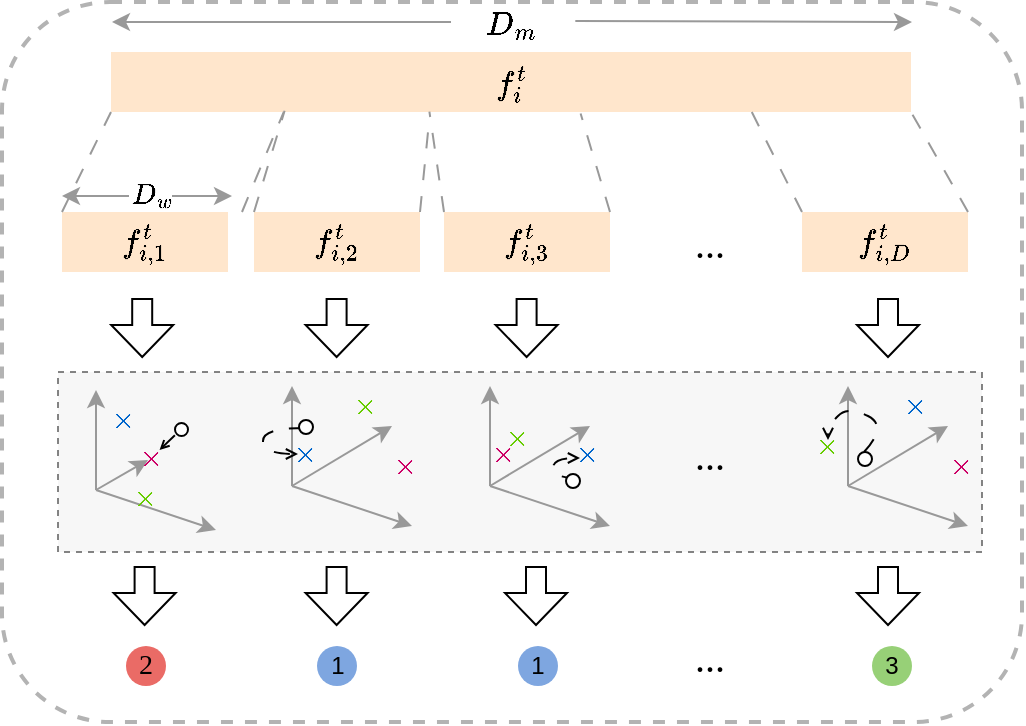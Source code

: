 <mxfile version="26.0.14">
  <diagram name="第 1 页" id="QJdAw4eCsFXrdTgtcEzi">
    <mxGraphModel dx="1423" dy="743" grid="1" gridSize="10" guides="1" tooltips="1" connect="1" arrows="1" fold="1" page="1" pageScale="1" pageWidth="827" pageHeight="1169" math="1" shadow="0">
      <root>
        <mxCell id="0" />
        <mxCell id="1" parent="0" />
        <mxCell id="fbFfoVUqZsGmRxwtsNzw-73" value="" style="rounded=1;whiteSpace=wrap;html=1;dashed=1;strokeWidth=2;strokeColor=#B3B3B3;" vertex="1" parent="1">
          <mxGeometry x="130" y="45" width="510" height="360" as="geometry" />
        </mxCell>
        <mxCell id="fbFfoVUqZsGmRxwtsNzw-76" value="" style="rounded=0;whiteSpace=wrap;html=1;fillColor=#f5f5f5;fontColor=#333333;strokeColor=#666666;dashed=1;opacity=80;" vertex="1" parent="1">
          <mxGeometry x="158" y="230" width="462" height="90" as="geometry" />
        </mxCell>
        <mxCell id="fbFfoVUqZsGmRxwtsNzw-1" value="&lt;font face=&quot;Times New Roman&quot;&gt;&lt;span style=&quot;font-size: 16px;&quot;&gt;$$f_{i}^{t}$$&lt;/span&gt;&lt;/font&gt;" style="rounded=0;whiteSpace=wrap;html=1;fillColor=#ffe6cc;strokeColor=none;" vertex="1" parent="1">
          <mxGeometry x="184.5" y="70" width="400" height="30" as="geometry" />
        </mxCell>
        <mxCell id="fbFfoVUqZsGmRxwtsNzw-3" value="" style="endArrow=classic;html=1;rounded=0;exitX=0;exitY=0.5;exitDx=0;exitDy=0;strokeColor=#999999;align=center;verticalAlign=middle;fontFamily=Helvetica;fontSize=11;fontColor=default;labelBackgroundColor=default;" edge="1" parent="1" source="fbFfoVUqZsGmRxwtsNzw-4">
          <mxGeometry width="50" height="50" relative="1" as="geometry">
            <mxPoint x="278" y="150" as="sourcePoint" />
            <mxPoint x="185" y="55" as="targetPoint" />
          </mxGeometry>
        </mxCell>
        <mxCell id="fbFfoVUqZsGmRxwtsNzw-4" value="&lt;font style=&quot;font-size: 16px;&quot; face=&quot;Times New Roman&quot;&gt;$$D_m$$&lt;/font&gt;" style="text;strokeColor=none;align=center;fillColor=none;html=1;verticalAlign=middle;whiteSpace=wrap;rounded=0;" vertex="1" parent="1">
          <mxGeometry x="354.5" y="45" width="60" height="20" as="geometry" />
        </mxCell>
        <mxCell id="fbFfoVUqZsGmRxwtsNzw-5" value="" style="endArrow=classic;html=1;rounded=0;exitX=1.036;exitY=0.476;exitDx=0;exitDy=0;exitPerimeter=0;strokeColor=#999999;align=center;verticalAlign=middle;fontFamily=Helvetica;fontSize=11;fontColor=default;labelBackgroundColor=default;" edge="1" parent="1" source="fbFfoVUqZsGmRxwtsNzw-4">
          <mxGeometry width="50" height="50" relative="1" as="geometry">
            <mxPoint x="365" y="65" as="sourcePoint" />
            <mxPoint x="585" y="55" as="targetPoint" />
          </mxGeometry>
        </mxCell>
        <mxCell id="fbFfoVUqZsGmRxwtsNzw-6" value="&lt;b&gt;&lt;font style=&quot;font-size: 16px;&quot; face=&quot;Times New Roman&quot;&gt;$$f_{i,1}^{t}$$&lt;/font&gt;&lt;/b&gt;" style="rounded=0;whiteSpace=wrap;html=1;strokeColor=none;fillColor=#ffe6cc;" vertex="1" parent="1">
          <mxGeometry x="160" y="150" width="83" height="30" as="geometry" />
        </mxCell>
        <mxCell id="fbFfoVUqZsGmRxwtsNzw-7" value="&lt;b&gt;&lt;font style=&quot;font-size: 16px;&quot; face=&quot;Times New Roman&quot;&gt;$$f_{i,2}^{t}$$&lt;/font&gt;&lt;/b&gt;" style="rounded=0;whiteSpace=wrap;html=1;fillColor=#ffe6cc;strokeColor=none;" vertex="1" parent="1">
          <mxGeometry x="256" y="150" width="83" height="30" as="geometry" />
        </mxCell>
        <mxCell id="fbFfoVUqZsGmRxwtsNzw-8" value="&lt;b&gt;&lt;font style=&quot;font-size: 16px;&quot; face=&quot;Times New Roman&quot;&gt;$$f_{i,D}^{t}$$&lt;/font&gt;&lt;/b&gt;" style="rounded=0;whiteSpace=wrap;html=1;fillColor=#ffe6cc;strokeColor=none;" vertex="1" parent="1">
          <mxGeometry x="530" y="150" width="83" height="30" as="geometry" />
        </mxCell>
        <mxCell id="fbFfoVUqZsGmRxwtsNzw-9" value="" style="endArrow=none;html=1;rounded=0;exitX=0;exitY=0;exitDx=0;exitDy=0;entryX=0;entryY=1;entryDx=0;entryDy=0;dashed=1;dashPattern=8 8;strokeColor=#999999;align=center;verticalAlign=middle;fontFamily=Helvetica;fontSize=11;fontColor=default;labelBackgroundColor=default;startFill=0;" edge="1" parent="1" source="fbFfoVUqZsGmRxwtsNzw-6" target="fbFfoVUqZsGmRxwtsNzw-1">
          <mxGeometry width="50" height="50" relative="1" as="geometry">
            <mxPoint x="297" y="170" as="sourcePoint" />
            <mxPoint x="187" y="120" as="targetPoint" />
          </mxGeometry>
        </mxCell>
        <mxCell id="fbFfoVUqZsGmRxwtsNzw-10" value="" style="endArrow=none;html=1;rounded=0;exitX=0;exitY=0;exitDx=0;exitDy=0;entryX=0.216;entryY=0.996;entryDx=0;entryDy=0;dashed=1;dashPattern=8 8;strokeColor=#999999;align=center;verticalAlign=middle;fontFamily=Helvetica;fontSize=11;fontColor=default;labelBackgroundColor=default;startFill=0;entryPerimeter=0;" edge="1" parent="1" target="fbFfoVUqZsGmRxwtsNzw-1">
          <mxGeometry width="50" height="50" relative="1" as="geometry">
            <mxPoint x="250" y="150" as="sourcePoint" />
            <mxPoint x="267" y="110" as="targetPoint" />
          </mxGeometry>
        </mxCell>
        <mxCell id="fbFfoVUqZsGmRxwtsNzw-11" value="" style="endArrow=none;html=1;rounded=0;exitX=0;exitY=0;exitDx=0;exitDy=0;dashed=1;dashPattern=8 8;strokeColor=#999999;align=center;verticalAlign=middle;fontFamily=Helvetica;fontSize=11;fontColor=default;labelBackgroundColor=default;startFill=0;entryX=0.217;entryY=0.978;entryDx=0;entryDy=0;entryPerimeter=0;" edge="1" parent="1" source="fbFfoVUqZsGmRxwtsNzw-7" target="fbFfoVUqZsGmRxwtsNzw-1">
          <mxGeometry width="50" height="50" relative="1" as="geometry">
            <mxPoint x="260" y="160" as="sourcePoint" />
            <mxPoint x="267" y="110" as="targetPoint" />
          </mxGeometry>
        </mxCell>
        <mxCell id="fbFfoVUqZsGmRxwtsNzw-12" value="" style="endArrow=none;html=1;rounded=0;exitX=1;exitY=0;exitDx=0;exitDy=0;dashed=1;dashPattern=8 8;strokeColor=#999999;align=center;verticalAlign=middle;fontFamily=Helvetica;fontSize=11;fontColor=default;labelBackgroundColor=default;startFill=0;" edge="1" parent="1" source="fbFfoVUqZsGmRxwtsNzw-7">
          <mxGeometry width="50" height="50" relative="1" as="geometry">
            <mxPoint x="369" y="150" as="sourcePoint" />
            <mxPoint x="343" y="110" as="targetPoint" />
          </mxGeometry>
        </mxCell>
        <mxCell id="fbFfoVUqZsGmRxwtsNzw-13" value="&lt;font style=&quot;font-size: 20px;&quot; face=&quot;Times New Roman&quot;&gt;...&lt;/font&gt;" style="text;strokeColor=none;align=center;fillColor=none;html=1;verticalAlign=middle;whiteSpace=wrap;rounded=0;" vertex="1" parent="1">
          <mxGeometry x="454" y="150" width="60" height="30" as="geometry" />
        </mxCell>
        <mxCell id="fbFfoVUqZsGmRxwtsNzw-14" value="" style="endArrow=none;html=1;rounded=0;exitX=0;exitY=0;exitDx=0;exitDy=0;dashed=1;dashPattern=8 8;entryX=0.801;entryY=1;entryDx=0;entryDy=0;entryPerimeter=0;strokeColor=#999999;align=center;verticalAlign=middle;fontFamily=Helvetica;fontSize=11;fontColor=default;labelBackgroundColor=default;startFill=0;" edge="1" parent="1" source="fbFfoVUqZsGmRxwtsNzw-8" target="fbFfoVUqZsGmRxwtsNzw-1">
          <mxGeometry width="50" height="50" relative="1" as="geometry">
            <mxPoint x="356" y="160" as="sourcePoint" />
            <mxPoint x="353" y="120" as="targetPoint" />
          </mxGeometry>
        </mxCell>
        <mxCell id="fbFfoVUqZsGmRxwtsNzw-15" value="" style="endArrow=none;html=1;rounded=0;exitX=1;exitY=0;exitDx=0;exitDy=0;dashed=1;dashPattern=8 8;entryX=1;entryY=1;entryDx=0;entryDy=0;strokeColor=#999999;align=center;verticalAlign=middle;fontFamily=Helvetica;fontSize=11;fontColor=default;labelBackgroundColor=default;startFill=0;" edge="1" parent="1" source="fbFfoVUqZsGmRxwtsNzw-8" target="fbFfoVUqZsGmRxwtsNzw-1">
          <mxGeometry width="50" height="50" relative="1" as="geometry">
            <mxPoint x="547" y="160" as="sourcePoint" />
            <mxPoint x="538" y="121" as="targetPoint" />
          </mxGeometry>
        </mxCell>
        <mxCell id="fbFfoVUqZsGmRxwtsNzw-16" value="&lt;b&gt;&lt;font style=&quot;font-size: 16px;&quot; face=&quot;Times New Roman&quot;&gt;$$f_{i,3}^{t}$$&lt;/font&gt;&lt;/b&gt;" style="rounded=0;whiteSpace=wrap;html=1;strokeColor=none;fillColor=#ffe6cc;" vertex="1" parent="1">
          <mxGeometry x="351" y="150" width="83" height="30" as="geometry" />
        </mxCell>
        <mxCell id="fbFfoVUqZsGmRxwtsNzw-17" value="" style="endArrow=none;html=1;rounded=0;exitX=0;exitY=0;exitDx=0;exitDy=0;dashed=1;dashPattern=8 8;entryX=0.398;entryY=0.993;entryDx=0;entryDy=0;entryPerimeter=0;strokeColor=#999999;align=center;verticalAlign=middle;fontFamily=Helvetica;fontSize=11;fontColor=default;labelBackgroundColor=default;startFill=0;" edge="1" parent="1" source="fbFfoVUqZsGmRxwtsNzw-16" target="fbFfoVUqZsGmRxwtsNzw-1">
          <mxGeometry width="50" height="50" relative="1" as="geometry">
            <mxPoint x="356" y="160" as="sourcePoint" />
            <mxPoint x="353" y="120" as="targetPoint" />
          </mxGeometry>
        </mxCell>
        <mxCell id="fbFfoVUqZsGmRxwtsNzw-18" value="" style="endArrow=none;html=1;rounded=0;exitX=1;exitY=0;exitDx=0;exitDy=0;dashed=1;dashPattern=8 8;entryX=0.587;entryY=1.024;entryDx=0;entryDy=0;entryPerimeter=0;strokeColor=#999999;align=center;verticalAlign=middle;fontFamily=Helvetica;fontSize=11;fontColor=default;labelBackgroundColor=default;startFill=0;" edge="1" parent="1" source="fbFfoVUqZsGmRxwtsNzw-16" target="fbFfoVUqZsGmRxwtsNzw-1">
          <mxGeometry width="50" height="50" relative="1" as="geometry">
            <mxPoint x="441" y="150" as="sourcePoint" />
            <mxPoint x="427" y="110" as="targetPoint" />
          </mxGeometry>
        </mxCell>
        <mxCell id="fbFfoVUqZsGmRxwtsNzw-28" value="&lt;font style=&quot;font-size: 14px;&quot; face=&quot;Times New Roman&quot;&gt;2&lt;/font&gt;" style="ellipse;whiteSpace=wrap;html=1;aspect=fixed;fillColor=#EA6B66;strokeColor=none;" vertex="1" parent="1">
          <mxGeometry x="192" y="367" width="20" height="20" as="geometry" />
        </mxCell>
        <mxCell id="fbFfoVUqZsGmRxwtsNzw-30" value="1" style="ellipse;whiteSpace=wrap;html=1;aspect=fixed;align=center;verticalAlign=middle;fontFamily=Helvetica;fontSize=12;fontColor=default;fillColor=#7EA6E0;strokeColor=none;" vertex="1" parent="1">
          <mxGeometry x="287.5" y="367" width="20" height="20" as="geometry" />
        </mxCell>
        <mxCell id="fbFfoVUqZsGmRxwtsNzw-31" value="1" style="ellipse;whiteSpace=wrap;html=1;aspect=fixed;align=center;verticalAlign=middle;fontFamily=Helvetica;fontSize=12;fontColor=default;fillColor=#7EA6E0;strokeColor=none;" vertex="1" parent="1">
          <mxGeometry x="388" y="367" width="20" height="20" as="geometry" />
        </mxCell>
        <mxCell id="fbFfoVUqZsGmRxwtsNzw-32" value="3" style="ellipse;whiteSpace=wrap;html=1;aspect=fixed;align=center;verticalAlign=middle;fontFamily=Helvetica;fontSize=12;fontColor=default;fillColor=#97D077;strokeColor=none;" vertex="1" parent="1">
          <mxGeometry x="565" y="367" width="20" height="20" as="geometry" />
        </mxCell>
        <mxCell id="fbFfoVUqZsGmRxwtsNzw-35" value="&lt;font style=&quot;font-size: 20px;&quot; face=&quot;Times New Roman&quot;&gt;...&lt;/font&gt;" style="text;strokeColor=none;align=center;fillColor=none;html=1;verticalAlign=middle;whiteSpace=wrap;rounded=0;" vertex="1" parent="1">
          <mxGeometry x="454" y="255.5" width="60" height="30" as="geometry" />
        </mxCell>
        <mxCell id="fbFfoVUqZsGmRxwtsNzw-36" value="&lt;font style=&quot;font-size: 20px;&quot; face=&quot;Times New Roman&quot;&gt;...&lt;/font&gt;" style="text;strokeColor=none;align=center;fillColor=none;html=1;verticalAlign=middle;whiteSpace=wrap;rounded=0;" vertex="1" parent="1">
          <mxGeometry x="454" y="357" width="60" height="30" as="geometry" />
        </mxCell>
        <mxCell id="fbFfoVUqZsGmRxwtsNzw-37" value="" style="shape=flexArrow;endArrow=classic;html=1;rounded=0;endSize=5;startSize=4;" edge="1" parent="1">
          <mxGeometry width="50" height="50" relative="1" as="geometry">
            <mxPoint x="201.3" y="327" as="sourcePoint" />
            <mxPoint x="201.3" y="357" as="targetPoint" />
          </mxGeometry>
        </mxCell>
        <mxCell id="fbFfoVUqZsGmRxwtsNzw-38" value="" style="shape=flexArrow;endArrow=classic;html=1;rounded=0;endSize=5;startSize=4;" edge="1" parent="1">
          <mxGeometry width="50" height="50" relative="1" as="geometry">
            <mxPoint x="297.3" y="327" as="sourcePoint" />
            <mxPoint x="297.3" y="357" as="targetPoint" />
          </mxGeometry>
        </mxCell>
        <mxCell id="fbFfoVUqZsGmRxwtsNzw-39" value="" style="shape=flexArrow;endArrow=classic;html=1;rounded=0;endSize=5;startSize=4;" edge="1" parent="1">
          <mxGeometry width="50" height="50" relative="1" as="geometry">
            <mxPoint x="397" y="327" as="sourcePoint" />
            <mxPoint x="397" y="357" as="targetPoint" />
          </mxGeometry>
        </mxCell>
        <mxCell id="fbFfoVUqZsGmRxwtsNzw-40" value="" style="shape=flexArrow;endArrow=classic;html=1;rounded=0;endSize=5;startSize=4;" edge="1" parent="1">
          <mxGeometry width="50" height="50" relative="1" as="geometry">
            <mxPoint x="573" y="327" as="sourcePoint" />
            <mxPoint x="573" y="357" as="targetPoint" />
          </mxGeometry>
        </mxCell>
        <mxCell id="fbFfoVUqZsGmRxwtsNzw-41" value="" style="shape=flexArrow;endArrow=classic;html=1;rounded=0;endSize=5;startSize=4;" edge="1" parent="1">
          <mxGeometry width="50" height="50" relative="1" as="geometry">
            <mxPoint x="200.1" y="193" as="sourcePoint" />
            <mxPoint x="200.1" y="223" as="targetPoint" />
          </mxGeometry>
        </mxCell>
        <mxCell id="fbFfoVUqZsGmRxwtsNzw-42" value="" style="shape=flexArrow;endArrow=classic;html=1;rounded=0;endSize=5;startSize=4;" edge="1" parent="1">
          <mxGeometry width="50" height="50" relative="1" as="geometry">
            <mxPoint x="297.3" y="193" as="sourcePoint" />
            <mxPoint x="297.3" y="223" as="targetPoint" />
          </mxGeometry>
        </mxCell>
        <mxCell id="fbFfoVUqZsGmRxwtsNzw-43" value="" style="shape=flexArrow;endArrow=classic;html=1;rounded=0;endSize=5;startSize=4;" edge="1" parent="1">
          <mxGeometry width="50" height="50" relative="1" as="geometry">
            <mxPoint x="392.3" y="193" as="sourcePoint" />
            <mxPoint x="392.3" y="223" as="targetPoint" />
          </mxGeometry>
        </mxCell>
        <mxCell id="fbFfoVUqZsGmRxwtsNzw-44" value="" style="shape=flexArrow;endArrow=classic;html=1;rounded=0;endSize=5;startSize=4;" edge="1" parent="1">
          <mxGeometry width="50" height="50" relative="1" as="geometry">
            <mxPoint x="573" y="193" as="sourcePoint" />
            <mxPoint x="573" y="223" as="targetPoint" />
          </mxGeometry>
        </mxCell>
        <mxCell id="fbFfoVUqZsGmRxwtsNzw-45" value="" style="endArrow=classic;html=1;rounded=0;strokeColor=#999999;" edge="1" parent="1">
          <mxGeometry width="50" height="50" relative="1" as="geometry">
            <mxPoint x="177" y="289" as="sourcePoint" />
            <mxPoint x="177" y="239" as="targetPoint" />
          </mxGeometry>
        </mxCell>
        <mxCell id="fbFfoVUqZsGmRxwtsNzw-46" value="" style="endArrow=classic;html=1;rounded=0;strokeColor=#999999;align=center;verticalAlign=middle;fontFamily=Helvetica;fontSize=11;fontColor=default;labelBackgroundColor=default;" edge="1" parent="1">
          <mxGeometry width="50" height="50" relative="1" as="geometry">
            <mxPoint x="177" y="289" as="sourcePoint" />
            <mxPoint x="237" y="309" as="targetPoint" />
          </mxGeometry>
        </mxCell>
        <mxCell id="fbFfoVUqZsGmRxwtsNzw-47" value="" style="endArrow=classic;html=1;rounded=0;strokeColor=#999999;align=center;verticalAlign=middle;fontFamily=Helvetica;fontSize=11;fontColor=default;labelBackgroundColor=default;" edge="1" parent="1">
          <mxGeometry width="50" height="50" relative="1" as="geometry">
            <mxPoint x="177" y="289" as="sourcePoint" />
            <mxPoint x="203" y="274" as="targetPoint" />
          </mxGeometry>
        </mxCell>
        <mxCell id="fbFfoVUqZsGmRxwtsNzw-48" value="&lt;font style=&quot;color: rgb(0, 102, 204);&quot; face=&quot;Times New Roman&quot;&gt;&lt;span style=&quot;font-size: 14px;&quot;&gt;&lt;b style=&quot;&quot;&gt;$$\times$$&lt;/b&gt;&lt;/span&gt;&lt;/font&gt;" style="text;strokeColor=none;align=center;fillColor=none;html=1;verticalAlign=middle;whiteSpace=wrap;rounded=0;strokeWidth=6;" vertex="1" parent="1">
          <mxGeometry x="180.5" y="244" width="20" height="20" as="geometry" />
        </mxCell>
        <mxCell id="fbFfoVUqZsGmRxwtsNzw-49" value="&lt;font style=&quot;color: rgb(204, 0, 102);&quot; face=&quot;Times New Roman&quot;&gt;&lt;span style=&quot;font-size: 14px;&quot;&gt;$$\times$$&lt;/span&gt;&lt;/font&gt;" style="text;strokeColor=none;align=center;fillColor=none;html=1;verticalAlign=middle;whiteSpace=wrap;rounded=0;" vertex="1" parent="1">
          <mxGeometry x="195" y="263" width="20" height="20" as="geometry" />
        </mxCell>
        <mxCell id="fbFfoVUqZsGmRxwtsNzw-50" style="rounded=0;orthogonalLoop=1;jettySize=auto;html=1;exitX=1.072;exitY=-0.07;exitDx=0;exitDy=0;endArrow=open;endFill=0;startSize=9;endSize=3;exitPerimeter=0;" edge="1" parent="1" source="fbFfoVUqZsGmRxwtsNzw-49">
          <mxGeometry relative="1" as="geometry">
            <mxPoint x="221.952" y="255.548" as="sourcePoint" />
            <mxPoint x="208.787" y="269" as="targetPoint" />
          </mxGeometry>
        </mxCell>
        <mxCell id="fbFfoVUqZsGmRxwtsNzw-51" value="" style="ellipse;whiteSpace=wrap;html=1;aspect=fixed;strokeWidth=1;" vertex="1" parent="1">
          <mxGeometry x="216.5" y="255.5" width="6.5" height="6.5" as="geometry" />
        </mxCell>
        <mxCell id="fbFfoVUqZsGmRxwtsNzw-52" value="&lt;font style=&quot;color: rgb(102, 204, 0);&quot; face=&quot;Times New Roman&quot;&gt;&lt;span style=&quot;font-size: 14px;&quot;&gt;$$\times$$&lt;/span&gt;&lt;/font&gt;" style="text;strokeColor=none;align=center;fillColor=none;html=1;verticalAlign=middle;whiteSpace=wrap;rounded=0;" vertex="1" parent="1">
          <mxGeometry x="192" y="283" width="20" height="20" as="geometry" />
        </mxCell>
        <mxCell id="fbFfoVUqZsGmRxwtsNzw-53" value="" style="endArrow=classic;html=1;rounded=0;strokeColor=#999999;align=center;verticalAlign=middle;fontFamily=Helvetica;fontSize=11;fontColor=default;labelBackgroundColor=default;" edge="1" parent="1">
          <mxGeometry width="50" height="50" relative="1" as="geometry">
            <mxPoint x="275" y="287" as="sourcePoint" />
            <mxPoint x="275" y="237" as="targetPoint" />
          </mxGeometry>
        </mxCell>
        <mxCell id="fbFfoVUqZsGmRxwtsNzw-54" value="" style="endArrow=classic;html=1;rounded=0;strokeColor=#999999;align=center;verticalAlign=middle;fontFamily=Helvetica;fontSize=11;fontColor=default;labelBackgroundColor=default;" edge="1" parent="1">
          <mxGeometry width="50" height="50" relative="1" as="geometry">
            <mxPoint x="275" y="287" as="sourcePoint" />
            <mxPoint x="335" y="307" as="targetPoint" />
          </mxGeometry>
        </mxCell>
        <mxCell id="fbFfoVUqZsGmRxwtsNzw-55" value="" style="endArrow=classic;html=1;rounded=0;strokeColor=#999999;align=center;verticalAlign=middle;fontFamily=Helvetica;fontSize=11;fontColor=default;labelBackgroundColor=default;" edge="1" parent="1">
          <mxGeometry width="50" height="50" relative="1" as="geometry">
            <mxPoint x="275" y="287" as="sourcePoint" />
            <mxPoint x="325" y="257" as="targetPoint" />
          </mxGeometry>
        </mxCell>
        <mxCell id="fbFfoVUqZsGmRxwtsNzw-56" value="&lt;font style=&quot;color: rgb(0, 102, 204);&quot; face=&quot;Times New Roman&quot;&gt;&lt;span style=&quot;font-size: 14px;&quot;&gt;$$\times$$&lt;/span&gt;&lt;/font&gt;" style="text;strokeColor=none;align=center;fillColor=none;html=1;verticalAlign=middle;whiteSpace=wrap;rounded=0;" vertex="1" parent="1">
          <mxGeometry x="272" y="261" width="20" height="20" as="geometry" />
        </mxCell>
        <mxCell id="fbFfoVUqZsGmRxwtsNzw-57" value="&lt;font style=&quot;color: rgb(204, 0, 102);&quot; face=&quot;Times New Roman&quot;&gt;&lt;span style=&quot;font-size: 14px;&quot;&gt;$$\times$$&lt;/span&gt;&lt;/font&gt;" style="text;strokeColor=none;align=center;fillColor=none;html=1;verticalAlign=middle;whiteSpace=wrap;rounded=0;" vertex="1" parent="1">
          <mxGeometry x="322" y="267" width="20" height="20" as="geometry" />
        </mxCell>
        <mxCell id="fbFfoVUqZsGmRxwtsNzw-58" style="edgeStyle=orthogonalEdgeStyle;rounded=0;orthogonalLoop=1;jettySize=auto;html=1;curved=1;endArrow=open;endFill=0;endSize=4;dashed=1;dashPattern=8 8;" edge="1" parent="1">
          <mxGeometry relative="1" as="geometry">
            <mxPoint x="281.5" y="258" as="sourcePoint" />
            <mxPoint x="278" y="271.0" as="targetPoint" />
            <Array as="points">
              <mxPoint x="260.5" y="258" />
              <mxPoint x="260.5" y="271" />
            </Array>
          </mxGeometry>
        </mxCell>
        <mxCell id="fbFfoVUqZsGmRxwtsNzw-59" value="" style="ellipse;whiteSpace=wrap;html=1;aspect=fixed;strokeWidth=1;" vertex="1" parent="1">
          <mxGeometry x="278.5" y="254" width="7" height="7" as="geometry" />
        </mxCell>
        <mxCell id="fbFfoVUqZsGmRxwtsNzw-60" value="&lt;font style=&quot;color: rgb(102, 204, 0);&quot; face=&quot;Times New Roman&quot;&gt;&lt;span style=&quot;font-size: 14px;&quot;&gt;$$\times$$&lt;/span&gt;&lt;/font&gt;" style="text;strokeColor=none;align=center;fillColor=none;html=1;verticalAlign=middle;whiteSpace=wrap;rounded=0;" vertex="1" parent="1">
          <mxGeometry x="302" y="237" width="20" height="20" as="geometry" />
        </mxCell>
        <mxCell id="fbFfoVUqZsGmRxwtsNzw-61" value="" style="endArrow=classic;html=1;rounded=0;strokeColor=#999999;align=center;verticalAlign=middle;fontFamily=Helvetica;fontSize=11;fontColor=default;labelBackgroundColor=default;" edge="1" parent="1">
          <mxGeometry width="50" height="50" relative="1" as="geometry">
            <mxPoint x="374" y="287" as="sourcePoint" />
            <mxPoint x="374" y="237" as="targetPoint" />
          </mxGeometry>
        </mxCell>
        <mxCell id="fbFfoVUqZsGmRxwtsNzw-62" value="" style="endArrow=classic;html=1;rounded=0;strokeColor=#999999;align=center;verticalAlign=middle;fontFamily=Helvetica;fontSize=11;fontColor=default;labelBackgroundColor=default;" edge="1" parent="1">
          <mxGeometry width="50" height="50" relative="1" as="geometry">
            <mxPoint x="374" y="287" as="sourcePoint" />
            <mxPoint x="434" y="307" as="targetPoint" />
          </mxGeometry>
        </mxCell>
        <mxCell id="fbFfoVUqZsGmRxwtsNzw-63" value="" style="endArrow=classic;html=1;rounded=0;strokeColor=#999999;align=center;verticalAlign=middle;fontFamily=Helvetica;fontSize=11;fontColor=default;labelBackgroundColor=default;" edge="1" parent="1">
          <mxGeometry width="50" height="50" relative="1" as="geometry">
            <mxPoint x="374" y="287" as="sourcePoint" />
            <mxPoint x="424" y="257" as="targetPoint" />
          </mxGeometry>
        </mxCell>
        <mxCell id="fbFfoVUqZsGmRxwtsNzw-64" value="&lt;font style=&quot;color: rgb(0, 102, 204);&quot; face=&quot;Times New Roman&quot;&gt;&lt;span style=&quot;font-size: 14px;&quot;&gt;$$\times$$&lt;/span&gt;&lt;/font&gt;" style="text;strokeColor=none;align=center;fillColor=none;html=1;verticalAlign=middle;whiteSpace=wrap;rounded=0;" vertex="1" parent="1">
          <mxGeometry x="413" y="261" width="20" height="20" as="geometry" />
        </mxCell>
        <mxCell id="fbFfoVUqZsGmRxwtsNzw-65" value="&lt;font style=&quot;color: rgb(204, 0, 102);&quot; face=&quot;Times New Roman&quot;&gt;&lt;span style=&quot;font-size: 14px;&quot;&gt;$$\times$$&lt;/span&gt;&lt;/font&gt;" style="text;strokeColor=none;align=center;fillColor=none;html=1;verticalAlign=middle;whiteSpace=wrap;rounded=0;" vertex="1" parent="1">
          <mxGeometry x="371" y="261" width="20" height="20" as="geometry" />
        </mxCell>
        <mxCell id="fbFfoVUqZsGmRxwtsNzw-66" style="edgeStyle=orthogonalEdgeStyle;rounded=0;orthogonalLoop=1;jettySize=auto;html=1;exitX=0.5;exitY=0;exitDx=0;exitDy=0;entryX=0;entryY=0.5;entryDx=0;entryDy=0;curved=1;endArrow=open;endFill=0;endSize=4;dashed=1;dashPattern=8 8;startSize=6;" edge="1" parent="1">
          <mxGeometry relative="1" as="geometry">
            <mxPoint x="418" y="283" as="sourcePoint" />
            <mxPoint x="419" y="273" as="targetPoint" />
            <Array as="points">
              <mxPoint x="405.5" y="283" />
              <mxPoint x="405.5" y="273" />
            </Array>
          </mxGeometry>
        </mxCell>
        <mxCell id="fbFfoVUqZsGmRxwtsNzw-67" value="" style="ellipse;whiteSpace=wrap;html=1;aspect=fixed;strokeWidth=1;" vertex="1" parent="1">
          <mxGeometry x="412" y="281" width="7" height="7" as="geometry" />
        </mxCell>
        <mxCell id="fbFfoVUqZsGmRxwtsNzw-68" value="&lt;font style=&quot;color: rgb(102, 204, 0);&quot; face=&quot;Times New Roman&quot;&gt;&lt;span style=&quot;font-size: 14px;&quot;&gt;$$\times$$&lt;/span&gt;&lt;/font&gt;" style="text;strokeColor=none;align=center;fillColor=none;html=1;verticalAlign=middle;whiteSpace=wrap;rounded=0;" vertex="1" parent="1">
          <mxGeometry x="378" y="253" width="20" height="20" as="geometry" />
        </mxCell>
        <mxCell id="fbFfoVUqZsGmRxwtsNzw-69" value="&lt;font style=&quot;font-size: 14px;&quot; face=&quot;Times New Roman&quot;&gt;$$D_w$$&lt;/font&gt;" style="text;strokeColor=none;align=center;fillColor=none;html=1;verticalAlign=middle;whiteSpace=wrap;rounded=0;" vertex="1" parent="1">
          <mxGeometry x="193.5" y="134.5" width="21.5" height="15" as="geometry" />
        </mxCell>
        <mxCell id="fbFfoVUqZsGmRxwtsNzw-70" value="" style="endArrow=classic;html=1;rounded=0;strokeColor=#999999;align=center;verticalAlign=middle;fontFamily=Helvetica;fontSize=11;fontColor=default;labelBackgroundColor=default;exitX=0;exitY=0.5;exitDx=0;exitDy=0;" edge="1" parent="1" source="fbFfoVUqZsGmRxwtsNzw-69">
          <mxGeometry width="50" height="50" relative="1" as="geometry">
            <mxPoint x="230" y="30" as="sourcePoint" />
            <mxPoint x="160" y="142" as="targetPoint" />
          </mxGeometry>
        </mxCell>
        <mxCell id="fbFfoVUqZsGmRxwtsNzw-71" value="" style="endArrow=classic;html=1;rounded=0;strokeColor=#999999;align=center;verticalAlign=middle;fontFamily=Helvetica;fontSize=11;fontColor=default;labelBackgroundColor=default;exitX=1;exitY=0.5;exitDx=0;exitDy=0;" edge="1" parent="1" source="fbFfoVUqZsGmRxwtsNzw-69">
          <mxGeometry width="50" height="50" relative="1" as="geometry">
            <mxPoint x="204" y="152" as="sourcePoint" />
            <mxPoint x="245" y="142" as="targetPoint" />
          </mxGeometry>
        </mxCell>
        <mxCell id="fbFfoVUqZsGmRxwtsNzw-20" value="" style="endArrow=classic;html=1;rounded=0;strokeColor=#999999;align=center;verticalAlign=middle;fontFamily=Helvetica;fontSize=11;fontColor=default;labelBackgroundColor=default;" edge="1" parent="1">
          <mxGeometry width="50" height="50" relative="1" as="geometry">
            <mxPoint x="553" y="287" as="sourcePoint" />
            <mxPoint x="553" y="237" as="targetPoint" />
          </mxGeometry>
        </mxCell>
        <mxCell id="fbFfoVUqZsGmRxwtsNzw-21" value="" style="endArrow=classic;html=1;rounded=0;strokeColor=#999999;align=center;verticalAlign=middle;fontFamily=Helvetica;fontSize=11;fontColor=default;labelBackgroundColor=default;" edge="1" parent="1">
          <mxGeometry width="50" height="50" relative="1" as="geometry">
            <mxPoint x="553" y="287" as="sourcePoint" />
            <mxPoint x="613" y="307" as="targetPoint" />
          </mxGeometry>
        </mxCell>
        <mxCell id="fbFfoVUqZsGmRxwtsNzw-22" value="" style="endArrow=classic;html=1;rounded=0;strokeColor=#999999;align=center;verticalAlign=middle;fontFamily=Helvetica;fontSize=11;fontColor=default;labelBackgroundColor=default;" edge="1" parent="1">
          <mxGeometry width="50" height="50" relative="1" as="geometry">
            <mxPoint x="553" y="287" as="sourcePoint" />
            <mxPoint x="603" y="257" as="targetPoint" />
          </mxGeometry>
        </mxCell>
        <mxCell id="fbFfoVUqZsGmRxwtsNzw-23" value="&lt;font style=&quot;color: rgb(102, 204, 0);&quot; face=&quot;Times New Roman&quot;&gt;&lt;span style=&quot;font-size: 14px;&quot;&gt;$$\times$$&lt;/span&gt;&lt;/font&gt;" style="text;strokeColor=none;align=center;fillColor=none;html=1;verticalAlign=middle;whiteSpace=wrap;rounded=0;" vertex="1" parent="1">
          <mxGeometry x="533" y="257" width="20" height="20" as="geometry" />
        </mxCell>
        <mxCell id="fbFfoVUqZsGmRxwtsNzw-24" value="&lt;font style=&quot;color: rgb(0, 102, 204);&quot; face=&quot;Times New Roman&quot;&gt;&lt;span style=&quot;font-size: 14px;&quot;&gt;$$\times$$&lt;/span&gt;&lt;/font&gt;" style="text;strokeColor=none;align=center;fillColor=none;html=1;verticalAlign=middle;whiteSpace=wrap;rounded=0;" vertex="1" parent="1">
          <mxGeometry x="576.5" y="237" width="20" height="20" as="geometry" />
        </mxCell>
        <mxCell id="fbFfoVUqZsGmRxwtsNzw-25" value="&lt;font style=&quot;color: rgb(204, 0, 102);&quot; face=&quot;Times New Roman&quot;&gt;&lt;span style=&quot;font-size: 14px;&quot;&gt;$$\times$$&lt;/span&gt;&lt;/font&gt;" style="text;strokeColor=none;align=center;fillColor=none;html=1;verticalAlign=middle;whiteSpace=wrap;rounded=0;" vertex="1" parent="1">
          <mxGeometry x="600" y="267" width="20" height="20" as="geometry" />
        </mxCell>
        <mxCell id="fbFfoVUqZsGmRxwtsNzw-26" value="" style="ellipse;whiteSpace=wrap;html=1;aspect=fixed;strokeWidth=1;" vertex="1" parent="1">
          <mxGeometry x="558" y="270" width="7" height="7" as="geometry" />
        </mxCell>
        <mxCell id="fbFfoVUqZsGmRxwtsNzw-27" value="" style="curved=1;endArrow=open;html=1;rounded=0;exitX=0.5;exitY=0;exitDx=0;exitDy=0;entryX=0.529;entryY=0.005;entryDx=0;entryDy=0;entryPerimeter=0;endFill=0;dashed=1;dashPattern=8 8;endSize=4;" edge="1" parent="1">
          <mxGeometry width="50" height="50" relative="1" as="geometry">
            <mxPoint x="561" y="270" as="sourcePoint" />
            <mxPoint x="543" y="264" as="targetPoint" />
            <Array as="points">
              <mxPoint x="573" y="257" />
              <mxPoint x="553" y="247" />
              <mxPoint x="543" y="257" />
            </Array>
          </mxGeometry>
        </mxCell>
      </root>
    </mxGraphModel>
  </diagram>
</mxfile>

